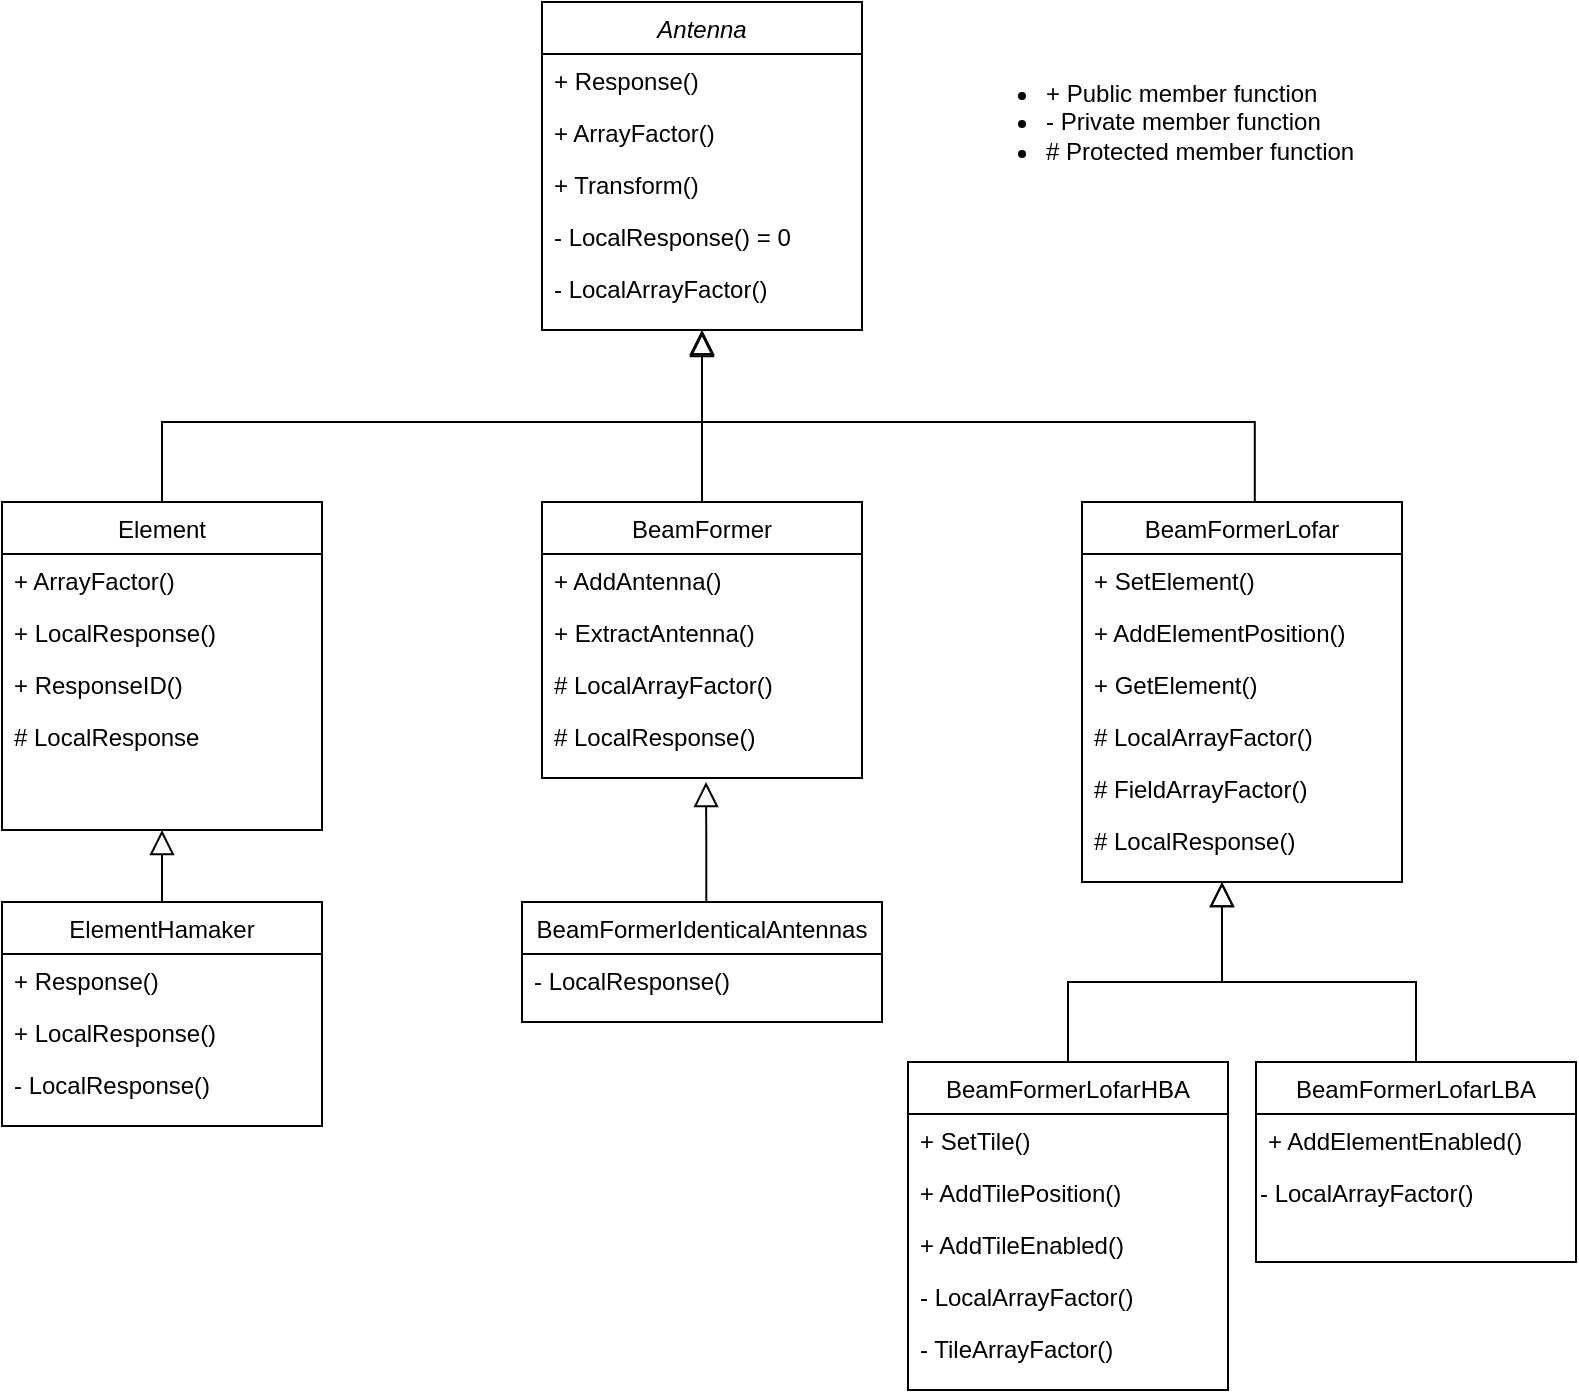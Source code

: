 <mxfile version="17.4.6" type="device"><diagram id="C5RBs43oDa-KdzZeNtuy" name="Page-1"><mxGraphModel dx="1646" dy="855" grid="1" gridSize="10" guides="1" tooltips="1" connect="1" arrows="1" fold="1" page="1" pageScale="1" pageWidth="827" pageHeight="1169" math="0" shadow="0"><root><mxCell id="WIyWlLk6GJQsqaUBKTNV-0"/><mxCell id="WIyWlLk6GJQsqaUBKTNV-1" parent="WIyWlLk6GJQsqaUBKTNV-0"/><mxCell id="zkfFHV4jXpPFQw0GAbJ--0" value="Antenna" style="swimlane;fontStyle=2;align=center;verticalAlign=top;childLayout=stackLayout;horizontal=1;startSize=26;horizontalStack=0;resizeParent=1;resizeLast=0;collapsible=1;marginBottom=0;rounded=0;shadow=0;strokeWidth=1;" parent="WIyWlLk6GJQsqaUBKTNV-1" vertex="1"><mxGeometry x="390" y="40" width="160" height="164" as="geometry"><mxRectangle x="230" y="140" width="160" height="26" as="alternateBounds"/></mxGeometry></mxCell><mxCell id="zkfFHV4jXpPFQw0GAbJ--1" value="+ Response()" style="text;align=left;verticalAlign=top;spacingLeft=4;spacingRight=4;overflow=hidden;rotatable=0;points=[[0,0.5],[1,0.5]];portConstraint=eastwest;" parent="zkfFHV4jXpPFQw0GAbJ--0" vertex="1"><mxGeometry y="26" width="160" height="26" as="geometry"/></mxCell><mxCell id="zkfFHV4jXpPFQw0GAbJ--2" value="+ ArrayFactor()" style="text;align=left;verticalAlign=top;spacingLeft=4;spacingRight=4;overflow=hidden;rotatable=0;points=[[0,0.5],[1,0.5]];portConstraint=eastwest;rounded=0;shadow=0;html=0;" parent="zkfFHV4jXpPFQw0GAbJ--0" vertex="1"><mxGeometry y="52" width="160" height="26" as="geometry"/></mxCell><mxCell id="-SpFax0qA_0jt72PLKU3-33" value="+ Transform()" style="text;align=left;verticalAlign=top;spacingLeft=4;spacingRight=4;overflow=hidden;rotatable=0;points=[[0,0.5],[1,0.5]];portConstraint=eastwest;rounded=0;shadow=0;html=0;" parent="zkfFHV4jXpPFQw0GAbJ--0" vertex="1"><mxGeometry y="78" width="160" height="26" as="geometry"/></mxCell><mxCell id="zkfFHV4jXpPFQw0GAbJ--5" value="- LocalResponse() = 0" style="text;align=left;verticalAlign=top;spacingLeft=4;spacingRight=4;overflow=hidden;rotatable=0;points=[[0,0.5],[1,0.5]];portConstraint=eastwest;" parent="zkfFHV4jXpPFQw0GAbJ--0" vertex="1"><mxGeometry y="104" width="160" height="26" as="geometry"/></mxCell><mxCell id="-SpFax0qA_0jt72PLKU3-16" value="- LocalArrayFactor()" style="text;align=left;verticalAlign=top;spacingLeft=4;spacingRight=4;overflow=hidden;rotatable=0;points=[[0,0.5],[1,0.5]];portConstraint=eastwest;" parent="zkfFHV4jXpPFQw0GAbJ--0" vertex="1"><mxGeometry y="130" width="160" height="26" as="geometry"/></mxCell><mxCell id="zkfFHV4jXpPFQw0GAbJ--6" value="Element" style="swimlane;fontStyle=0;align=center;verticalAlign=top;childLayout=stackLayout;horizontal=1;startSize=26;horizontalStack=0;resizeParent=1;resizeLast=0;collapsible=1;marginBottom=0;rounded=0;shadow=0;strokeWidth=1;" parent="WIyWlLk6GJQsqaUBKTNV-1" vertex="1"><mxGeometry x="120" y="290" width="160" height="164" as="geometry"><mxRectangle x="130" y="380" width="160" height="26" as="alternateBounds"/></mxGeometry></mxCell><mxCell id="-SpFax0qA_0jt72PLKU3-24" value="+ ArrayFactor()" style="text;align=left;verticalAlign=top;spacingLeft=4;spacingRight=4;overflow=hidden;rotatable=0;points=[[0,0.5],[1,0.5]];portConstraint=eastwest;rounded=0;shadow=0;html=0;" parent="zkfFHV4jXpPFQw0GAbJ--6" vertex="1"><mxGeometry y="26" width="160" height="26" as="geometry"/></mxCell><mxCell id="zkfFHV4jXpPFQw0GAbJ--7" value="+ LocalResponse()" style="text;align=left;verticalAlign=top;spacingLeft=4;spacingRight=4;overflow=hidden;rotatable=0;points=[[0,0.5],[1,0.5]];portConstraint=eastwest;" parent="zkfFHV4jXpPFQw0GAbJ--6" vertex="1"><mxGeometry y="52" width="160" height="26" as="geometry"/></mxCell><mxCell id="zkfFHV4jXpPFQw0GAbJ--8" value="+ ResponseID()" style="text;align=left;verticalAlign=top;spacingLeft=4;spacingRight=4;overflow=hidden;rotatable=0;points=[[0,0.5],[1,0.5]];portConstraint=eastwest;rounded=0;shadow=0;html=0;" parent="zkfFHV4jXpPFQw0GAbJ--6" vertex="1"><mxGeometry y="78" width="160" height="26" as="geometry"/></mxCell><mxCell id="zkfFHV4jXpPFQw0GAbJ--11" value="# LocalResponse" style="text;align=left;verticalAlign=top;spacingLeft=4;spacingRight=4;overflow=hidden;rotatable=0;points=[[0,0.5],[1,0.5]];portConstraint=eastwest;" parent="zkfFHV4jXpPFQw0GAbJ--6" vertex="1"><mxGeometry y="104" width="160" height="26" as="geometry"/></mxCell><mxCell id="zkfFHV4jXpPFQw0GAbJ--12" value="" style="endArrow=block;endSize=10;endFill=0;shadow=0;strokeWidth=1;rounded=0;edgeStyle=elbowEdgeStyle;elbow=vertical;" parent="WIyWlLk6GJQsqaUBKTNV-1" source="zkfFHV4jXpPFQw0GAbJ--6" target="zkfFHV4jXpPFQw0GAbJ--0" edge="1"><mxGeometry width="160" relative="1" as="geometry"><mxPoint x="200" y="203" as="sourcePoint"/><mxPoint x="200" y="203" as="targetPoint"/><Array as="points"><mxPoint x="360" y="250"/><mxPoint x="350" y="284"/></Array></mxGeometry></mxCell><mxCell id="zkfFHV4jXpPFQw0GAbJ--13" value="BeamFormer" style="swimlane;fontStyle=0;align=center;verticalAlign=top;childLayout=stackLayout;horizontal=1;startSize=26;horizontalStack=0;resizeParent=1;resizeLast=0;collapsible=1;marginBottom=0;rounded=0;shadow=0;strokeWidth=1;" parent="WIyWlLk6GJQsqaUBKTNV-1" vertex="1"><mxGeometry x="390" y="290" width="160" height="138" as="geometry"><mxRectangle x="340" y="380" width="170" height="26" as="alternateBounds"/></mxGeometry></mxCell><mxCell id="zkfFHV4jXpPFQw0GAbJ--14" value="+ AddAntenna()" style="text;align=left;verticalAlign=top;spacingLeft=4;spacingRight=4;overflow=hidden;rotatable=0;points=[[0,0.5],[1,0.5]];portConstraint=eastwest;" parent="zkfFHV4jXpPFQw0GAbJ--13" vertex="1"><mxGeometry y="26" width="160" height="26" as="geometry"/></mxCell><mxCell id="-SpFax0qA_0jt72PLKU3-27" value="+ ExtractAntenna()" style="text;align=left;verticalAlign=top;spacingLeft=4;spacingRight=4;overflow=hidden;rotatable=0;points=[[0,0.5],[1,0.5]];portConstraint=eastwest;" parent="zkfFHV4jXpPFQw0GAbJ--13" vertex="1"><mxGeometry y="52" width="160" height="26" as="geometry"/></mxCell><mxCell id="-SpFax0qA_0jt72PLKU3-28" value="# LocalArrayFactor()" style="text;align=left;verticalAlign=top;spacingLeft=4;spacingRight=4;overflow=hidden;rotatable=0;points=[[0,0.5],[1,0.5]];portConstraint=eastwest;" parent="zkfFHV4jXpPFQw0GAbJ--13" vertex="1"><mxGeometry y="78" width="160" height="26" as="geometry"/></mxCell><mxCell id="-SpFax0qA_0jt72PLKU3-34" value="# LocalResponse()" style="text;align=left;verticalAlign=top;spacingLeft=4;spacingRight=4;overflow=hidden;rotatable=0;points=[[0,0.5],[1,0.5]];portConstraint=eastwest;" parent="zkfFHV4jXpPFQw0GAbJ--13" vertex="1"><mxGeometry y="104" width="160" height="26" as="geometry"/></mxCell><mxCell id="zkfFHV4jXpPFQw0GAbJ--16" value="" style="endArrow=block;endSize=10;endFill=0;shadow=0;strokeWidth=1;rounded=0;edgeStyle=elbowEdgeStyle;elbow=vertical;" parent="WIyWlLk6GJQsqaUBKTNV-1" source="zkfFHV4jXpPFQw0GAbJ--13" target="zkfFHV4jXpPFQw0GAbJ--0" edge="1"><mxGeometry width="160" relative="1" as="geometry"><mxPoint x="210" y="373" as="sourcePoint"/><mxPoint x="310" y="271" as="targetPoint"/></mxGeometry></mxCell><mxCell id="-SpFax0qA_0jt72PLKU3-0" value="" style="endArrow=block;endSize=10;endFill=0;shadow=0;strokeWidth=1;rounded=0;edgeStyle=elbowEdgeStyle;elbow=vertical;exitX=0.54;exitY=0.011;exitDx=0;exitDy=0;exitPerimeter=0;" parent="WIyWlLk6GJQsqaUBKTNV-1" source="-SpFax0qA_0jt72PLKU3-1" edge="1"><mxGeometry width="160" relative="1" as="geometry"><mxPoint x="746.4" y="281.39" as="sourcePoint"/><mxPoint x="470" y="205" as="targetPoint"/><Array as="points"><mxPoint x="610" y="250"/></Array></mxGeometry></mxCell><mxCell id="-SpFax0qA_0jt72PLKU3-1" value="BeamFormerLofar" style="swimlane;fontStyle=0;align=center;verticalAlign=top;childLayout=stackLayout;horizontal=1;startSize=26;horizontalStack=0;resizeParent=1;resizeLast=0;collapsible=1;marginBottom=0;rounded=0;shadow=0;strokeWidth=1;" parent="WIyWlLk6GJQsqaUBKTNV-1" vertex="1"><mxGeometry x="660" y="290" width="160" height="190" as="geometry"><mxRectangle x="340" y="380" width="170" height="26" as="alternateBounds"/></mxGeometry></mxCell><mxCell id="-SpFax0qA_0jt72PLKU3-2" value="+ SetElement()" style="text;align=left;verticalAlign=top;spacingLeft=4;spacingRight=4;overflow=hidden;rotatable=0;points=[[0,0.5],[1,0.5]];portConstraint=eastwest;" parent="-SpFax0qA_0jt72PLKU3-1" vertex="1"><mxGeometry y="26" width="160" height="26" as="geometry"/></mxCell><mxCell id="-SpFax0qA_0jt72PLKU3-30" value="+ AddElementPosition()" style="text;align=left;verticalAlign=top;spacingLeft=4;spacingRight=4;overflow=hidden;rotatable=0;points=[[0,0.5],[1,0.5]];portConstraint=eastwest;" parent="-SpFax0qA_0jt72PLKU3-1" vertex="1"><mxGeometry y="52" width="160" height="26" as="geometry"/></mxCell><mxCell id="-SpFax0qA_0jt72PLKU3-31" value="+ GetElement()" style="text;align=left;verticalAlign=top;spacingLeft=4;spacingRight=4;overflow=hidden;rotatable=0;points=[[0,0.5],[1,0.5]];portConstraint=eastwest;" parent="-SpFax0qA_0jt72PLKU3-1" vertex="1"><mxGeometry y="78" width="160" height="26" as="geometry"/></mxCell><mxCell id="-SpFax0qA_0jt72PLKU3-29" value="# LocalArrayFactor()" style="text;align=left;verticalAlign=top;spacingLeft=4;spacingRight=4;overflow=hidden;rotatable=0;points=[[0,0.5],[1,0.5]];portConstraint=eastwest;" parent="-SpFax0qA_0jt72PLKU3-1" vertex="1"><mxGeometry y="104" width="160" height="26" as="geometry"/></mxCell><mxCell id="-SpFax0qA_0jt72PLKU3-32" value="# FieldArrayFactor()" style="text;align=left;verticalAlign=top;spacingLeft=4;spacingRight=4;overflow=hidden;rotatable=0;points=[[0,0.5],[1,0.5]];portConstraint=eastwest;" parent="-SpFax0qA_0jt72PLKU3-1" vertex="1"><mxGeometry y="130" width="160" height="26" as="geometry"/></mxCell><mxCell id="-SpFax0qA_0jt72PLKU3-45" value="# LocalResponse()" style="text;align=left;verticalAlign=top;spacingLeft=4;spacingRight=4;overflow=hidden;rotatable=0;points=[[0,0.5],[1,0.5]];portConstraint=eastwest;" parent="-SpFax0qA_0jt72PLKU3-1" vertex="1"><mxGeometry y="156" width="160" height="26" as="geometry"/></mxCell><mxCell id="-SpFax0qA_0jt72PLKU3-4" value="" style="endArrow=block;endSize=10;endFill=0;shadow=0;strokeWidth=1;rounded=0;edgeStyle=elbowEdgeStyle;elbow=vertical;exitX=0.5;exitY=0;exitDx=0;exitDy=0;" parent="WIyWlLk6GJQsqaUBKTNV-1" source="-SpFax0qA_0jt72PLKU3-5" edge="1"><mxGeometry width="160" relative="1" as="geometry"><mxPoint x="597" y="570" as="sourcePoint"/><mxPoint x="730" y="480" as="targetPoint"/><Array as="points"><mxPoint x="697" y="530"/></Array></mxGeometry></mxCell><mxCell id="-SpFax0qA_0jt72PLKU3-5" value="BeamFormerLofarHBA" style="swimlane;fontStyle=0;align=center;verticalAlign=top;childLayout=stackLayout;horizontal=1;startSize=26;horizontalStack=0;resizeParent=1;resizeLast=0;collapsible=1;marginBottom=0;rounded=0;shadow=0;strokeWidth=1;" parent="WIyWlLk6GJQsqaUBKTNV-1" vertex="1"><mxGeometry x="573" y="570" width="160" height="164" as="geometry"><mxRectangle x="340" y="380" width="170" height="26" as="alternateBounds"/></mxGeometry></mxCell><mxCell id="-SpFax0qA_0jt72PLKU3-6" value="+ SetTile()" style="text;align=left;verticalAlign=top;spacingLeft=4;spacingRight=4;overflow=hidden;rotatable=0;points=[[0,0.5],[1,0.5]];portConstraint=eastwest;" parent="-SpFax0qA_0jt72PLKU3-5" vertex="1"><mxGeometry y="26" width="160" height="26" as="geometry"/></mxCell><mxCell id="-SpFax0qA_0jt72PLKU3-46" value="+ AddTilePosition()" style="text;align=left;verticalAlign=top;spacingLeft=4;spacingRight=4;overflow=hidden;rotatable=0;points=[[0,0.5],[1,0.5]];portConstraint=eastwest;" parent="-SpFax0qA_0jt72PLKU3-5" vertex="1"><mxGeometry y="52" width="160" height="26" as="geometry"/></mxCell><mxCell id="-SpFax0qA_0jt72PLKU3-47" value="+ AddTileEnabled()" style="text;align=left;verticalAlign=top;spacingLeft=4;spacingRight=4;overflow=hidden;rotatable=0;points=[[0,0.5],[1,0.5]];portConstraint=eastwest;" parent="-SpFax0qA_0jt72PLKU3-5" vertex="1"><mxGeometry y="78" width="160" height="26" as="geometry"/></mxCell><mxCell id="-SpFax0qA_0jt72PLKU3-49" value="- LocalArrayFactor()" style="text;align=left;verticalAlign=top;spacingLeft=4;spacingRight=4;overflow=hidden;rotatable=0;points=[[0,0.5],[1,0.5]];portConstraint=eastwest;" parent="-SpFax0qA_0jt72PLKU3-5" vertex="1"><mxGeometry y="104" width="160" height="26" as="geometry"/></mxCell><mxCell id="-SpFax0qA_0jt72PLKU3-51" value="- TileArrayFactor()" style="text;align=left;verticalAlign=top;spacingLeft=4;spacingRight=4;overflow=hidden;rotatable=0;points=[[0,0.5],[1,0.5]];portConstraint=eastwest;" parent="-SpFax0qA_0jt72PLKU3-5" vertex="1"><mxGeometry y="130" width="160" height="26" as="geometry"/></mxCell><mxCell id="-SpFax0qA_0jt72PLKU3-8" value="" style="endArrow=block;endSize=10;endFill=0;shadow=0;strokeWidth=1;rounded=0;edgeStyle=elbowEdgeStyle;elbow=vertical;exitX=0.5;exitY=0;exitDx=0;exitDy=0;" parent="WIyWlLk6GJQsqaUBKTNV-1" source="-SpFax0qA_0jt72PLKU3-9" edge="1"><mxGeometry width="160" relative="1" as="geometry"><mxPoint x="817" y="550" as="sourcePoint"/><mxPoint x="730" y="480" as="targetPoint"/><Array as="points"><mxPoint x="777" y="530"/></Array></mxGeometry></mxCell><mxCell id="-SpFax0qA_0jt72PLKU3-9" value="BeamFormerLofarLBA" style="swimlane;fontStyle=0;align=center;verticalAlign=top;childLayout=stackLayout;horizontal=1;startSize=26;horizontalStack=0;resizeParent=1;resizeLast=0;collapsible=1;marginBottom=0;rounded=0;shadow=0;strokeWidth=1;" parent="WIyWlLk6GJQsqaUBKTNV-1" vertex="1"><mxGeometry x="747" y="570" width="160" height="100" as="geometry"><mxRectangle x="340" y="380" width="170" height="26" as="alternateBounds"/></mxGeometry></mxCell><mxCell id="-SpFax0qA_0jt72PLKU3-10" value="+ AddElementEnabled()&#xA;" style="text;align=left;verticalAlign=top;spacingLeft=4;spacingRight=4;overflow=hidden;rotatable=0;points=[[0,0.5],[1,0.5]];portConstraint=eastwest;" parent="-SpFax0qA_0jt72PLKU3-9" vertex="1"><mxGeometry y="26" width="160" height="26" as="geometry"/></mxCell><mxCell id="-SpFax0qA_0jt72PLKU3-52" value="- LocalArrayFactor()&lt;div&gt;&lt;br&gt;&lt;/div&gt;" style="text;whiteSpace=wrap;html=1;" parent="-SpFax0qA_0jt72PLKU3-9" vertex="1"><mxGeometry y="52" width="160" height="28" as="geometry"/></mxCell><mxCell id="-SpFax0qA_0jt72PLKU3-12" value="BeamFormerIdenticalAntennas" style="swimlane;fontStyle=0;align=center;verticalAlign=top;childLayout=stackLayout;horizontal=1;startSize=26;horizontalStack=0;resizeParent=1;resizeLast=0;collapsible=1;marginBottom=0;rounded=0;shadow=0;strokeWidth=1;" parent="WIyWlLk6GJQsqaUBKTNV-1" vertex="1"><mxGeometry x="380" y="490" width="180" height="60" as="geometry"><mxRectangle x="340" y="380" width="170" height="26" as="alternateBounds"/></mxGeometry></mxCell><mxCell id="-SpFax0qA_0jt72PLKU3-13" value="- LocalResponse()" style="text;align=left;verticalAlign=top;spacingLeft=4;spacingRight=4;overflow=hidden;rotatable=0;points=[[0,0.5],[1,0.5]];portConstraint=eastwest;" parent="-SpFax0qA_0jt72PLKU3-12" vertex="1"><mxGeometry y="26" width="180" height="26" as="geometry"/></mxCell><mxCell id="-SpFax0qA_0jt72PLKU3-17" value="ElementHamaker" style="swimlane;fontStyle=0;align=center;verticalAlign=top;childLayout=stackLayout;horizontal=1;startSize=26;horizontalStack=0;resizeParent=1;resizeLast=0;collapsible=1;marginBottom=0;rounded=0;shadow=0;strokeWidth=1;" parent="WIyWlLk6GJQsqaUBKTNV-1" vertex="1"><mxGeometry x="120" y="490" width="160" height="112" as="geometry"><mxRectangle x="130" y="380" width="160" height="26" as="alternateBounds"/></mxGeometry></mxCell><mxCell id="-SpFax0qA_0jt72PLKU3-18" value="+ Response()" style="text;align=left;verticalAlign=top;spacingLeft=4;spacingRight=4;overflow=hidden;rotatable=0;points=[[0,0.5],[1,0.5]];portConstraint=eastwest;" parent="-SpFax0qA_0jt72PLKU3-17" vertex="1"><mxGeometry y="26" width="160" height="26" as="geometry"/></mxCell><mxCell id="-SpFax0qA_0jt72PLKU3-25" value="+ LocalResponse()" style="text;align=left;verticalAlign=top;spacingLeft=4;spacingRight=4;overflow=hidden;rotatable=0;points=[[0,0.5],[1,0.5]];portConstraint=eastwest;" parent="-SpFax0qA_0jt72PLKU3-17" vertex="1"><mxGeometry y="52" width="160" height="26" as="geometry"/></mxCell><mxCell id="-SpFax0qA_0jt72PLKU3-26" value="- LocalResponse()" style="text;align=left;verticalAlign=top;spacingLeft=4;spacingRight=4;overflow=hidden;rotatable=0;points=[[0,0.5],[1,0.5]];portConstraint=eastwest;" parent="-SpFax0qA_0jt72PLKU3-17" vertex="1"><mxGeometry y="78" width="160" height="26" as="geometry"/></mxCell><mxCell id="-SpFax0qA_0jt72PLKU3-23" value="" style="endArrow=block;endSize=10;endFill=0;shadow=0;strokeWidth=1;rounded=0;edgeStyle=elbowEdgeStyle;elbow=vertical;entryX=0.5;entryY=1;entryDx=0;entryDy=0;exitX=0.5;exitY=0;exitDx=0;exitDy=0;" parent="WIyWlLk6GJQsqaUBKTNV-1" source="-SpFax0qA_0jt72PLKU3-17" target="zkfFHV4jXpPFQw0GAbJ--6" edge="1"><mxGeometry width="160" relative="1" as="geometry"><mxPoint x="200" y="480" as="sourcePoint"/><mxPoint x="200" y="440" as="targetPoint"/></mxGeometry></mxCell><mxCell id="-SpFax0qA_0jt72PLKU3-35" value="" style="endArrow=block;endSize=10;endFill=0;shadow=0;strokeWidth=1;rounded=0;edgeStyle=elbowEdgeStyle;elbow=vertical;exitX=0.512;exitY=-0.004;exitDx=0;exitDy=0;exitPerimeter=0;" parent="WIyWlLk6GJQsqaUBKTNV-1" source="-SpFax0qA_0jt72PLKU3-12" edge="1"><mxGeometry width="160" relative="1" as="geometry"><mxPoint x="756.4" y="296.884" as="sourcePoint"/><mxPoint x="472" y="430" as="targetPoint"/></mxGeometry></mxCell><mxCell id="jNJFnGr8zJKMXmHqZCf6-0" value="&lt;ul&gt;&lt;li&gt;+ Public member function&lt;/li&gt;&lt;li&gt;- Private member function&lt;/li&gt;&lt;li&gt;# Protected member function&lt;br&gt;&lt;/li&gt;&lt;/ul&gt;" style="text;strokeColor=none;fillColor=none;html=1;whiteSpace=wrap;verticalAlign=middle;overflow=hidden;" vertex="1" parent="WIyWlLk6GJQsqaUBKTNV-1"><mxGeometry x="600" y="60" width="200" height="80" as="geometry"/></mxCell></root></mxGraphModel></diagram></mxfile>